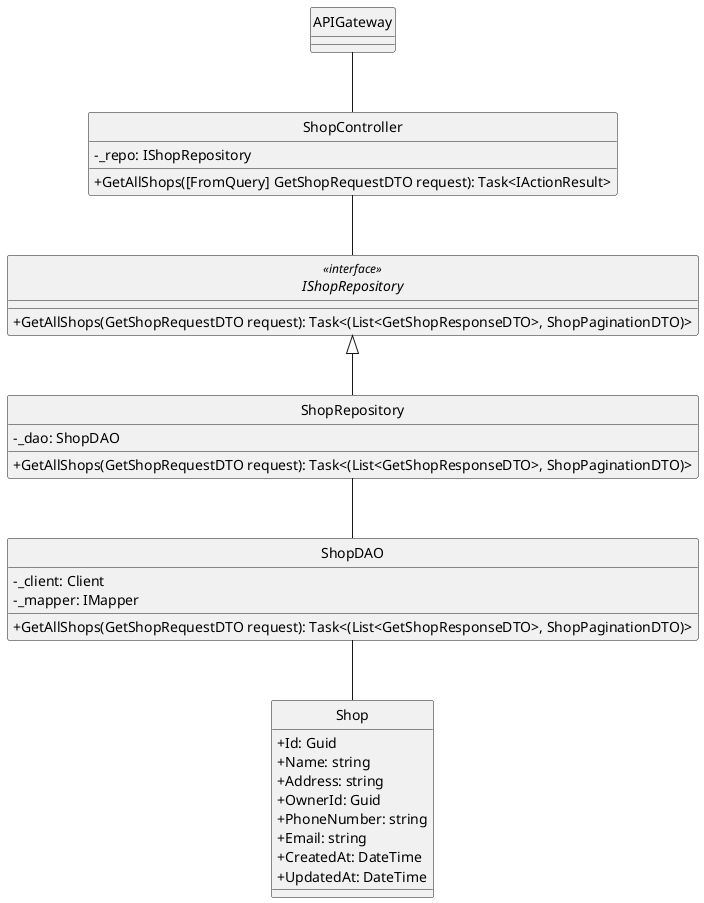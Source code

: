 @startuml
hide circle
skinparam classAttributeIconSize 0

class APIGateway {
}

class ShopController {
    - _repo: IShopRepository
    + GetAllShops([FromQuery] GetShopRequestDTO request): Task<IActionResult>
}

' Repository Interface
interface IShopRepository<<interface>> {
    + GetAllShops(GetShopRequestDTO request): Task<(List<GetShopResponseDTO>, ShopPaginationDTO)>
}

' Repository Implementation
class ShopRepository {
    - _dao: ShopDAO
    + GetAllShops(GetShopRequestDTO request): Task<(List<GetShopResponseDTO>, ShopPaginationDTO)>
}

' Data Access Object
class ShopDAO {
    - _client: Client
    - _mapper: IMapper
    + GetAllShops(GetShopRequestDTO request): Task<(List<GetShopResponseDTO>, ShopPaginationDTO)>
}

' Domain Model
class Shop {
    + Id: Guid
    + Name: string
    + Address: string
    + OwnerId: Guid
    + PhoneNumber: string
    + Email: string
    + CreatedAt: DateTime
    + UpdatedAt: DateTime
}

APIGateway -- ShopController
ShopController -- IShopRepository

IShopRepository <|-- ShopRepository
ShopRepository -- ShopDAO
ShopDAO -- Shop
@enduml
